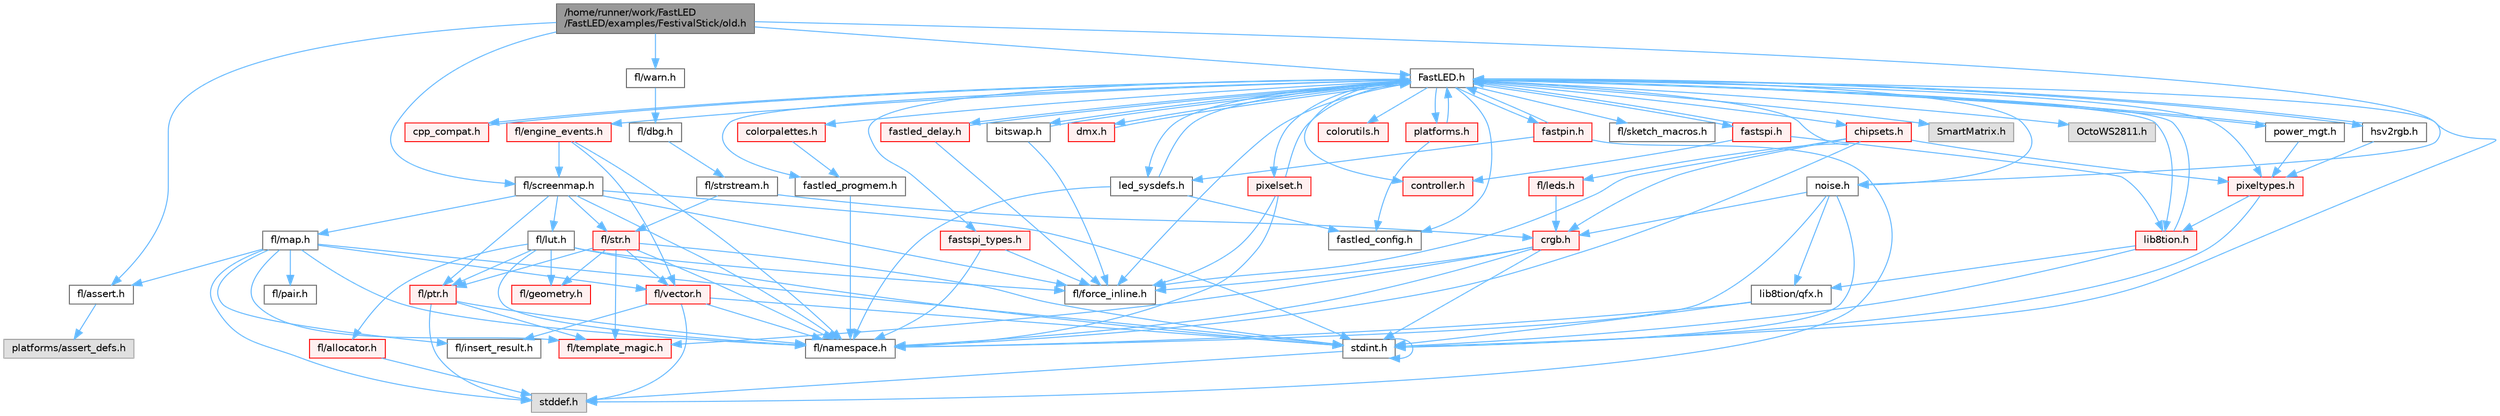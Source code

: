 digraph "/home/runner/work/FastLED/FastLED/examples/FestivalStick/old.h"
{
 // INTERACTIVE_SVG=YES
 // LATEX_PDF_SIZE
  bgcolor="transparent";
  edge [fontname=Helvetica,fontsize=10,labelfontname=Helvetica,labelfontsize=10];
  node [fontname=Helvetica,fontsize=10,shape=box,height=0.2,width=0.4];
  Node1 [id="Node000001",label="/home/runner/work/FastLED\l/FastLED/examples/FestivalStick/old.h",height=0.2,width=0.4,color="gray40", fillcolor="grey60", style="filled", fontcolor="black",tooltip=" "];
  Node1 -> Node2 [id="edge1_Node000001_Node000002",color="steelblue1",style="solid",tooltip=" "];
  Node2 [id="Node000002",label="fl/assert.h",height=0.2,width=0.4,color="grey40", fillcolor="white", style="filled",URL="$dc/da7/assert_8h.html",tooltip=" "];
  Node2 -> Node3 [id="edge2_Node000002_Node000003",color="steelblue1",style="solid",tooltip=" "];
  Node3 [id="Node000003",label="platforms/assert_defs.h",height=0.2,width=0.4,color="grey60", fillcolor="#E0E0E0", style="filled",tooltip=" "];
  Node1 -> Node4 [id="edge3_Node000001_Node000004",color="steelblue1",style="solid",tooltip=" "];
  Node4 [id="Node000004",label="fl/screenmap.h",height=0.2,width=0.4,color="grey40", fillcolor="white", style="filled",URL="$d7/d97/screenmap_8h.html",tooltip=" "];
  Node4 -> Node5 [id="edge4_Node000004_Node000005",color="steelblue1",style="solid",tooltip=" "];
  Node5 [id="Node000005",label="stdint.h",height=0.2,width=0.4,color="grey40", fillcolor="white", style="filled",URL="$df/dd8/stdint_8h.html",tooltip=" "];
  Node5 -> Node6 [id="edge5_Node000005_Node000006",color="steelblue1",style="solid",tooltip=" "];
  Node6 [id="Node000006",label="stddef.h",height=0.2,width=0.4,color="grey60", fillcolor="#E0E0E0", style="filled",tooltip=" "];
  Node5 -> Node5 [id="edge6_Node000005_Node000005",color="steelblue1",style="solid",tooltip=" "];
  Node4 -> Node7 [id="edge7_Node000004_Node000007",color="steelblue1",style="solid",tooltip=" "];
  Node7 [id="Node000007",label="fl/force_inline.h",height=0.2,width=0.4,color="grey40", fillcolor="white", style="filled",URL="$d4/d64/force__inline_8h.html",tooltip=" "];
  Node4 -> Node8 [id="edge8_Node000004_Node000008",color="steelblue1",style="solid",tooltip=" "];
  Node8 [id="Node000008",label="fl/lut.h",height=0.2,width=0.4,color="grey40", fillcolor="white", style="filled",URL="$db/d54/lut_8h.html",tooltip=" "];
  Node8 -> Node9 [id="edge9_Node000008_Node000009",color="steelblue1",style="solid",tooltip=" "];
  Node9 [id="Node000009",label="fl/allocator.h",height=0.2,width=0.4,color="red", fillcolor="#FFF0F0", style="filled",URL="$da/da9/allocator_8h.html",tooltip=" "];
  Node9 -> Node6 [id="edge10_Node000009_Node000006",color="steelblue1",style="solid",tooltip=" "];
  Node8 -> Node7 [id="edge11_Node000008_Node000007",color="steelblue1",style="solid",tooltip=" "];
  Node8 -> Node19 [id="edge12_Node000008_Node000019",color="steelblue1",style="solid",tooltip=" "];
  Node19 [id="Node000019",label="fl/ptr.h",height=0.2,width=0.4,color="red", fillcolor="#FFF0F0", style="filled",URL="$dd/d98/ptr_8h.html",tooltip=" "];
  Node19 -> Node6 [id="edge13_Node000019_Node000006",color="steelblue1",style="solid",tooltip=" "];
  Node19 -> Node18 [id="edge14_Node000019_Node000018",color="steelblue1",style="solid",tooltip=" "];
  Node18 [id="Node000018",label="fl/namespace.h",height=0.2,width=0.4,color="grey40", fillcolor="white", style="filled",URL="$df/d2a/namespace_8h.html",tooltip="Implements the FastLED namespace macros."];
  Node19 -> Node23 [id="edge15_Node000019_Node000023",color="steelblue1",style="solid",tooltip=" "];
  Node23 [id="Node000023",label="fl/template_magic.h",height=0.2,width=0.4,color="red", fillcolor="#FFF0F0", style="filled",URL="$d8/d0c/template__magic_8h.html",tooltip=" "];
  Node8 -> Node5 [id="edge16_Node000008_Node000005",color="steelblue1",style="solid",tooltip=" "];
  Node8 -> Node13 [id="edge17_Node000008_Node000013",color="steelblue1",style="solid",tooltip=" "];
  Node13 [id="Node000013",label="fl/geometry.h",height=0.2,width=0.4,color="red", fillcolor="#FFF0F0", style="filled",URL="$d4/d67/geometry_8h.html",tooltip=" "];
  Node8 -> Node18 [id="edge18_Node000008_Node000018",color="steelblue1",style="solid",tooltip=" "];
  Node4 -> Node19 [id="edge19_Node000004_Node000019",color="steelblue1",style="solid",tooltip=" "];
  Node4 -> Node29 [id="edge20_Node000004_Node000029",color="steelblue1",style="solid",tooltip=" "];
  Node29 [id="Node000029",label="fl/map.h",height=0.2,width=0.4,color="grey40", fillcolor="white", style="filled",URL="$dc/db7/map_8h.html",tooltip=" "];
  Node29 -> Node6 [id="edge21_Node000029_Node000006",color="steelblue1",style="solid",tooltip=" "];
  Node29 -> Node5 [id="edge22_Node000029_Node000005",color="steelblue1",style="solid",tooltip=" "];
  Node29 -> Node2 [id="edge23_Node000029_Node000002",color="steelblue1",style="solid",tooltip=" "];
  Node29 -> Node27 [id="edge24_Node000029_Node000027",color="steelblue1",style="solid",tooltip=" "];
  Node27 [id="Node000027",label="fl/insert_result.h",height=0.2,width=0.4,color="grey40", fillcolor="white", style="filled",URL="$d1/d22/insert__result_8h.html",tooltip=" "];
  Node29 -> Node18 [id="edge25_Node000029_Node000018",color="steelblue1",style="solid",tooltip=" "];
  Node29 -> Node30 [id="edge26_Node000029_Node000030",color="steelblue1",style="solid",tooltip=" "];
  Node30 [id="Node000030",label="fl/pair.h",height=0.2,width=0.4,color="grey40", fillcolor="white", style="filled",URL="$d3/d41/pair_8h.html",tooltip=" "];
  Node29 -> Node23 [id="edge27_Node000029_Node000023",color="steelblue1",style="solid",tooltip=" "];
  Node29 -> Node25 [id="edge28_Node000029_Node000025",color="steelblue1",style="solid",tooltip=" "];
  Node25 [id="Node000025",label="fl/vector.h",height=0.2,width=0.4,color="red", fillcolor="#FFF0F0", style="filled",URL="$d6/d68/vector_8h.html",tooltip=" "];
  Node25 -> Node6 [id="edge29_Node000025_Node000006",color="steelblue1",style="solid",tooltip=" "];
  Node25 -> Node5 [id="edge30_Node000025_Node000005",color="steelblue1",style="solid",tooltip=" "];
  Node25 -> Node27 [id="edge31_Node000025_Node000027",color="steelblue1",style="solid",tooltip=" "];
  Node25 -> Node18 [id="edge32_Node000025_Node000018",color="steelblue1",style="solid",tooltip=" "];
  Node4 -> Node18 [id="edge33_Node000004_Node000018",color="steelblue1",style="solid",tooltip=" "];
  Node4 -> Node12 [id="edge34_Node000004_Node000012",color="steelblue1",style="solid",tooltip=" "];
  Node12 [id="Node000012",label="fl/str.h",height=0.2,width=0.4,color="red", fillcolor="#FFF0F0", style="filled",URL="$d1/d93/str_8h.html",tooltip=" "];
  Node12 -> Node5 [id="edge35_Node000012_Node000005",color="steelblue1",style="solid",tooltip=" "];
  Node12 -> Node13 [id="edge36_Node000012_Node000013",color="steelblue1",style="solid",tooltip=" "];
  Node12 -> Node18 [id="edge37_Node000012_Node000018",color="steelblue1",style="solid",tooltip=" "];
  Node12 -> Node19 [id="edge38_Node000012_Node000019",color="steelblue1",style="solid",tooltip=" "];
  Node12 -> Node23 [id="edge39_Node000012_Node000023",color="steelblue1",style="solid",tooltip=" "];
  Node12 -> Node25 [id="edge40_Node000012_Node000025",color="steelblue1",style="solid",tooltip=" "];
  Node1 -> Node31 [id="edge41_Node000001_Node000031",color="steelblue1",style="solid",tooltip=" "];
  Node31 [id="Node000031",label="fl/warn.h",height=0.2,width=0.4,color="grey40", fillcolor="white", style="filled",URL="$de/d77/warn_8h.html",tooltip=" "];
  Node31 -> Node32 [id="edge42_Node000031_Node000032",color="steelblue1",style="solid",tooltip=" "];
  Node32 [id="Node000032",label="fl/dbg.h",height=0.2,width=0.4,color="grey40", fillcolor="white", style="filled",URL="$d6/d01/dbg_8h.html",tooltip=" "];
  Node32 -> Node33 [id="edge43_Node000032_Node000033",color="steelblue1",style="solid",tooltip=" "];
  Node33 [id="Node000033",label="fl/strstream.h",height=0.2,width=0.4,color="grey40", fillcolor="white", style="filled",URL="$d8/d00/strstream_8h.html",tooltip=" "];
  Node33 -> Node34 [id="edge44_Node000033_Node000034",color="steelblue1",style="solid",tooltip=" "];
  Node34 [id="Node000034",label="crgb.h",height=0.2,width=0.4,color="red", fillcolor="#FFF0F0", style="filled",URL="$db/dd1/crgb_8h.html",tooltip="Defines the red, green, and blue (RGB) pixel struct."];
  Node34 -> Node5 [id="edge45_Node000034_Node000005",color="steelblue1",style="solid",tooltip=" "];
  Node34 -> Node18 [id="edge46_Node000034_Node000018",color="steelblue1",style="solid",tooltip=" "];
  Node34 -> Node7 [id="edge47_Node000034_Node000007",color="steelblue1",style="solid",tooltip=" "];
  Node34 -> Node23 [id="edge48_Node000034_Node000023",color="steelblue1",style="solid",tooltip=" "];
  Node33 -> Node12 [id="edge49_Node000033_Node000012",color="steelblue1",style="solid",tooltip=" "];
  Node1 -> Node38 [id="edge50_Node000001_Node000038",color="steelblue1",style="solid",tooltip=" "];
  Node38 [id="Node000038",label="noise.h",height=0.2,width=0.4,color="grey40", fillcolor="white", style="filled",URL="$d1/d31/noise_8h.html",tooltip="Functions to generate and fill arrays with noise."];
  Node38 -> Node5 [id="edge51_Node000038_Node000005",color="steelblue1",style="solid",tooltip=" "];
  Node38 -> Node34 [id="edge52_Node000038_Node000034",color="steelblue1",style="solid",tooltip=" "];
  Node38 -> Node18 [id="edge53_Node000038_Node000018",color="steelblue1",style="solid",tooltip=" "];
  Node38 -> Node39 [id="edge54_Node000038_Node000039",color="steelblue1",style="solid",tooltip=" "];
  Node39 [id="Node000039",label="lib8tion/qfx.h",height=0.2,width=0.4,color="grey40", fillcolor="white", style="filled",URL="$d2/d19/qfx_8h.html",tooltip=" "];
  Node39 -> Node5 [id="edge55_Node000039_Node000005",color="steelblue1",style="solid",tooltip=" "];
  Node39 -> Node18 [id="edge56_Node000039_Node000018",color="steelblue1",style="solid",tooltip=" "];
  Node1 -> Node40 [id="edge57_Node000001_Node000040",color="steelblue1",style="solid",tooltip=" "];
  Node40 [id="Node000040",label="FastLED.h",height=0.2,width=0.4,color="grey40", fillcolor="white", style="filled",URL="$db/d97/_fast_l_e_d_8h.html",tooltip="central include file for FastLED, defines the CFastLED class/object"];
  Node40 -> Node5 [id="edge58_Node000040_Node000005",color="steelblue1",style="solid",tooltip=" "];
  Node40 -> Node41 [id="edge59_Node000040_Node000041",color="steelblue1",style="solid",tooltip=" "];
  Node41 [id="Node000041",label="SmartMatrix.h",height=0.2,width=0.4,color="grey60", fillcolor="#E0E0E0", style="filled",tooltip=" "];
  Node40 -> Node42 [id="edge60_Node000040_Node000042",color="steelblue1",style="solid",tooltip=" "];
  Node42 [id="Node000042",label="OctoWS2811.h",height=0.2,width=0.4,color="grey60", fillcolor="#E0E0E0", style="filled",tooltip=" "];
  Node40 -> Node7 [id="edge61_Node000040_Node000007",color="steelblue1",style="solid",tooltip=" "];
  Node40 -> Node43 [id="edge62_Node000040_Node000043",color="steelblue1",style="solid",tooltip=" "];
  Node43 [id="Node000043",label="cpp_compat.h",height=0.2,width=0.4,color="red", fillcolor="#FFF0F0", style="filled",URL="$d9/d13/cpp__compat_8h.html",tooltip="Compatibility functions based on C++ version."];
  Node43 -> Node40 [id="edge63_Node000043_Node000040",color="steelblue1",style="solid",tooltip=" "];
  Node40 -> Node45 [id="edge64_Node000040_Node000045",color="steelblue1",style="solid",tooltip=" "];
  Node45 [id="Node000045",label="fastled_config.h",height=0.2,width=0.4,color="grey40", fillcolor="white", style="filled",URL="$d5/d11/fastled__config_8h.html",tooltip="Contains definitions that can be used to configure FastLED at compile time."];
  Node40 -> Node46 [id="edge65_Node000040_Node000046",color="steelblue1",style="solid",tooltip=" "];
  Node46 [id="Node000046",label="led_sysdefs.h",height=0.2,width=0.4,color="grey40", fillcolor="white", style="filled",URL="$d9/d3e/led__sysdefs_8h.html",tooltip="Determines which platform system definitions to include."];
  Node46 -> Node40 [id="edge66_Node000046_Node000040",color="steelblue1",style="solid",tooltip=" "];
  Node46 -> Node45 [id="edge67_Node000046_Node000045",color="steelblue1",style="solid",tooltip=" "];
  Node46 -> Node18 [id="edge68_Node000046_Node000018",color="steelblue1",style="solid",tooltip=" "];
  Node40 -> Node47 [id="edge69_Node000040_Node000047",color="steelblue1",style="solid",tooltip=" "];
  Node47 [id="Node000047",label="fastled_delay.h",height=0.2,width=0.4,color="red", fillcolor="#FFF0F0", style="filled",URL="$d0/da8/fastled__delay_8h.html",tooltip="Utility functions and classes for managing delay cycles."];
  Node47 -> Node40 [id="edge70_Node000047_Node000040",color="steelblue1",style="solid",tooltip=" "];
  Node47 -> Node7 [id="edge71_Node000047_Node000007",color="steelblue1",style="solid",tooltip=" "];
  Node40 -> Node49 [id="edge72_Node000040_Node000049",color="steelblue1",style="solid",tooltip=" "];
  Node49 [id="Node000049",label="bitswap.h",height=0.2,width=0.4,color="grey40", fillcolor="white", style="filled",URL="$de/ded/bitswap_8h.html",tooltip="Functions for doing a rotation of bits/bytes used by parallel output."];
  Node49 -> Node40 [id="edge73_Node000049_Node000040",color="steelblue1",style="solid",tooltip=" "];
  Node49 -> Node7 [id="edge74_Node000049_Node000007",color="steelblue1",style="solid",tooltip=" "];
  Node40 -> Node50 [id="edge75_Node000040_Node000050",color="steelblue1",style="solid",tooltip=" "];
  Node50 [id="Node000050",label="controller.h",height=0.2,width=0.4,color="red", fillcolor="#FFF0F0", style="filled",URL="$d2/dd9/controller_8h.html",tooltip="deprecated: base definitions used by led controllers for writing out led data"];
  Node40 -> Node74 [id="edge76_Node000040_Node000074",color="steelblue1",style="solid",tooltip=" "];
  Node74 [id="Node000074",label="fastpin.h",height=0.2,width=0.4,color="red", fillcolor="#FFF0F0", style="filled",URL="$db/d65/fastpin_8h.html",tooltip="Class base definitions for defining fast pin access."];
  Node74 -> Node40 [id="edge77_Node000074_Node000040",color="steelblue1",style="solid",tooltip=" "];
  Node74 -> Node46 [id="edge78_Node000074_Node000046",color="steelblue1",style="solid",tooltip=" "];
  Node74 -> Node6 [id="edge79_Node000074_Node000006",color="steelblue1",style="solid",tooltip=" "];
  Node40 -> Node75 [id="edge80_Node000040_Node000075",color="steelblue1",style="solid",tooltip=" "];
  Node75 [id="Node000075",label="fastspi_types.h",height=0.2,width=0.4,color="red", fillcolor="#FFF0F0", style="filled",URL="$d2/ddb/fastspi__types_8h.html",tooltip="Data types and constants used by SPI interfaces."];
  Node75 -> Node7 [id="edge81_Node000075_Node000007",color="steelblue1",style="solid",tooltip=" "];
  Node75 -> Node18 [id="edge82_Node000075_Node000018",color="steelblue1",style="solid",tooltip=" "];
  Node40 -> Node76 [id="edge83_Node000040_Node000076",color="steelblue1",style="solid",tooltip=" "];
  Node76 [id="Node000076",label="dmx.h",height=0.2,width=0.4,color="red", fillcolor="#FFF0F0", style="filled",URL="$d3/de1/dmx_8h.html",tooltip="Defines the DMX512-based LED controllers."];
  Node76 -> Node40 [id="edge84_Node000076_Node000040",color="steelblue1",style="solid",tooltip=" "];
  Node40 -> Node79 [id="edge85_Node000040_Node000079",color="steelblue1",style="solid",tooltip=" "];
  Node79 [id="Node000079",label="platforms.h",height=0.2,width=0.4,color="red", fillcolor="#FFF0F0", style="filled",URL="$da/dc9/platforms_8h.html",tooltip="Determines which platforms headers to include."];
  Node79 -> Node40 [id="edge86_Node000079_Node000040",color="steelblue1",style="solid",tooltip=" "];
  Node79 -> Node45 [id="edge87_Node000079_Node000045",color="steelblue1",style="solid",tooltip=" "];
  Node40 -> Node81 [id="edge88_Node000040_Node000081",color="steelblue1",style="solid",tooltip=" "];
  Node81 [id="Node000081",label="fastled_progmem.h",height=0.2,width=0.4,color="grey40", fillcolor="white", style="filled",URL="$df/dab/fastled__progmem_8h.html",tooltip="Wrapper definitions to allow seamless use of PROGMEM in environments that have it."];
  Node81 -> Node18 [id="edge89_Node000081_Node000018",color="steelblue1",style="solid",tooltip=" "];
  Node40 -> Node53 [id="edge90_Node000040_Node000053",color="steelblue1",style="solid",tooltip=" "];
  Node53 [id="Node000053",label="lib8tion.h",height=0.2,width=0.4,color="red", fillcolor="#FFF0F0", style="filled",URL="$df/da5/lib8tion_8h.html",tooltip="Fast, efficient 8-bit math functions specifically designed for high-performance LED programming."];
  Node53 -> Node40 [id="edge91_Node000053_Node000040",color="steelblue1",style="solid",tooltip=" "];
  Node53 -> Node5 [id="edge92_Node000053_Node000005",color="steelblue1",style="solid",tooltip=" "];
  Node53 -> Node39 [id="edge93_Node000053_Node000039",color="steelblue1",style="solid",tooltip=" "];
  Node40 -> Node52 [id="edge94_Node000040_Node000052",color="steelblue1",style="solid",tooltip=" "];
  Node52 [id="Node000052",label="pixeltypes.h",height=0.2,width=0.4,color="red", fillcolor="#FFF0F0", style="filled",URL="$d2/dba/pixeltypes_8h.html",tooltip="Includes defintions for RGB and HSV pixels."];
  Node52 -> Node5 [id="edge95_Node000052_Node000005",color="steelblue1",style="solid",tooltip=" "];
  Node52 -> Node53 [id="edge96_Node000052_Node000053",color="steelblue1",style="solid",tooltip=" "];
  Node40 -> Node82 [id="edge97_Node000040_Node000082",color="steelblue1",style="solid",tooltip=" "];
  Node82 [id="Node000082",label="hsv2rgb.h",height=0.2,width=0.4,color="grey40", fillcolor="white", style="filled",URL="$de/d9a/hsv2rgb_8h.html",tooltip="Functions to convert from the HSV colorspace to the RGB colorspace."];
  Node82 -> Node40 [id="edge98_Node000082_Node000040",color="steelblue1",style="solid",tooltip=" "];
  Node82 -> Node52 [id="edge99_Node000082_Node000052",color="steelblue1",style="solid",tooltip=" "];
  Node40 -> Node83 [id="edge100_Node000040_Node000083",color="steelblue1",style="solid",tooltip=" "];
  Node83 [id="Node000083",label="colorutils.h",height=0.2,width=0.4,color="red", fillcolor="#FFF0F0", style="filled",URL="$d1/dfb/colorutils_8h.html",tooltip=" "];
  Node40 -> Node88 [id="edge101_Node000040_Node000088",color="steelblue1",style="solid",tooltip=" "];
  Node88 [id="Node000088",label="pixelset.h",height=0.2,width=0.4,color="red", fillcolor="#FFF0F0", style="filled",URL="$d4/d46/pixelset_8h.html",tooltip="Declares classes for managing logical groups of LEDs."];
  Node88 -> Node7 [id="edge102_Node000088_Node000007",color="steelblue1",style="solid",tooltip=" "];
  Node88 -> Node18 [id="edge103_Node000088_Node000018",color="steelblue1",style="solid",tooltip=" "];
  Node88 -> Node40 [id="edge104_Node000088_Node000040",color="steelblue1",style="solid",tooltip=" "];
  Node40 -> Node89 [id="edge105_Node000040_Node000089",color="steelblue1",style="solid",tooltip=" "];
  Node89 [id="Node000089",label="colorpalettes.h",height=0.2,width=0.4,color="red", fillcolor="#FFF0F0", style="filled",URL="$dc/dcc/colorpalettes_8h.html",tooltip="Declarations for the predefined color palettes supplied by FastLED."];
  Node89 -> Node81 [id="edge106_Node000089_Node000081",color="steelblue1",style="solid",tooltip=" "];
  Node40 -> Node38 [id="edge107_Node000040_Node000038",color="steelblue1",style="solid",tooltip=" "];
  Node40 -> Node90 [id="edge108_Node000040_Node000090",color="steelblue1",style="solid",tooltip=" "];
  Node90 [id="Node000090",label="power_mgt.h",height=0.2,width=0.4,color="grey40", fillcolor="white", style="filled",URL="$dc/d5b/power__mgt_8h.html",tooltip="Functions to limit the power used by FastLED."];
  Node90 -> Node40 [id="edge109_Node000090_Node000040",color="steelblue1",style="solid",tooltip=" "];
  Node90 -> Node52 [id="edge110_Node000090_Node000052",color="steelblue1",style="solid",tooltip=" "];
  Node40 -> Node91 [id="edge111_Node000040_Node000091",color="steelblue1",style="solid",tooltip=" "];
  Node91 [id="Node000091",label="fastspi.h",height=0.2,width=0.4,color="red", fillcolor="#FFF0F0", style="filled",URL="$d6/ddc/fastspi_8h.html",tooltip="Serial peripheral interface (SPI) definitions per platform."];
  Node91 -> Node40 [id="edge112_Node000091_Node000040",color="steelblue1",style="solid",tooltip=" "];
  Node91 -> Node50 [id="edge113_Node000091_Node000050",color="steelblue1",style="solid",tooltip=" "];
  Node91 -> Node53 [id="edge114_Node000091_Node000053",color="steelblue1",style="solid",tooltip=" "];
  Node40 -> Node93 [id="edge115_Node000040_Node000093",color="steelblue1",style="solid",tooltip=" "];
  Node93 [id="Node000093",label="chipsets.h",height=0.2,width=0.4,color="red", fillcolor="#FFF0F0", style="filled",URL="$db/d66/chipsets_8h.html",tooltip="Contains the bulk of the definitions for the various LED chipsets supported."];
  Node93 -> Node52 [id="edge116_Node000093_Node000052",color="steelblue1",style="solid",tooltip=" "];
  Node93 -> Node7 [id="edge117_Node000093_Node000007",color="steelblue1",style="solid",tooltip=" "];
  Node93 -> Node34 [id="edge118_Node000093_Node000034",color="steelblue1",style="solid",tooltip=" "];
  Node93 -> Node18 [id="edge119_Node000093_Node000018",color="steelblue1",style="solid",tooltip=" "];
  Node40 -> Node69 [id="edge120_Node000040_Node000069",color="steelblue1",style="solid",tooltip=" "];
  Node69 [id="Node000069",label="fl/engine_events.h",height=0.2,width=0.4,color="red", fillcolor="#FFF0F0", style="filled",URL="$db/dc0/engine__events_8h.html",tooltip=" "];
  Node69 -> Node18 [id="edge121_Node000069_Node000018",color="steelblue1",style="solid",tooltip=" "];
  Node69 -> Node4 [id="edge122_Node000069_Node000004",color="steelblue1",style="solid",tooltip=" "];
  Node69 -> Node25 [id="edge123_Node000069_Node000025",color="steelblue1",style="solid",tooltip=" "];
  Node40 -> Node94 [id="edge124_Node000040_Node000094",color="steelblue1",style="solid",tooltip=" "];
  Node94 [id="Node000094",label="fl/leds.h",height=0.2,width=0.4,color="red", fillcolor="#FFF0F0", style="filled",URL="$da/d78/leds_8h.html",tooltip=" "];
  Node94 -> Node34 [id="edge125_Node000094_Node000034",color="steelblue1",style="solid",tooltip=" "];
  Node40 -> Node95 [id="edge126_Node000040_Node000095",color="steelblue1",style="solid",tooltip=" "];
  Node95 [id="Node000095",label="fl/sketch_macros.h",height=0.2,width=0.4,color="grey40", fillcolor="white", style="filled",URL="$d1/dbc/sketch__macros_8h.html",tooltip=" "];
}
